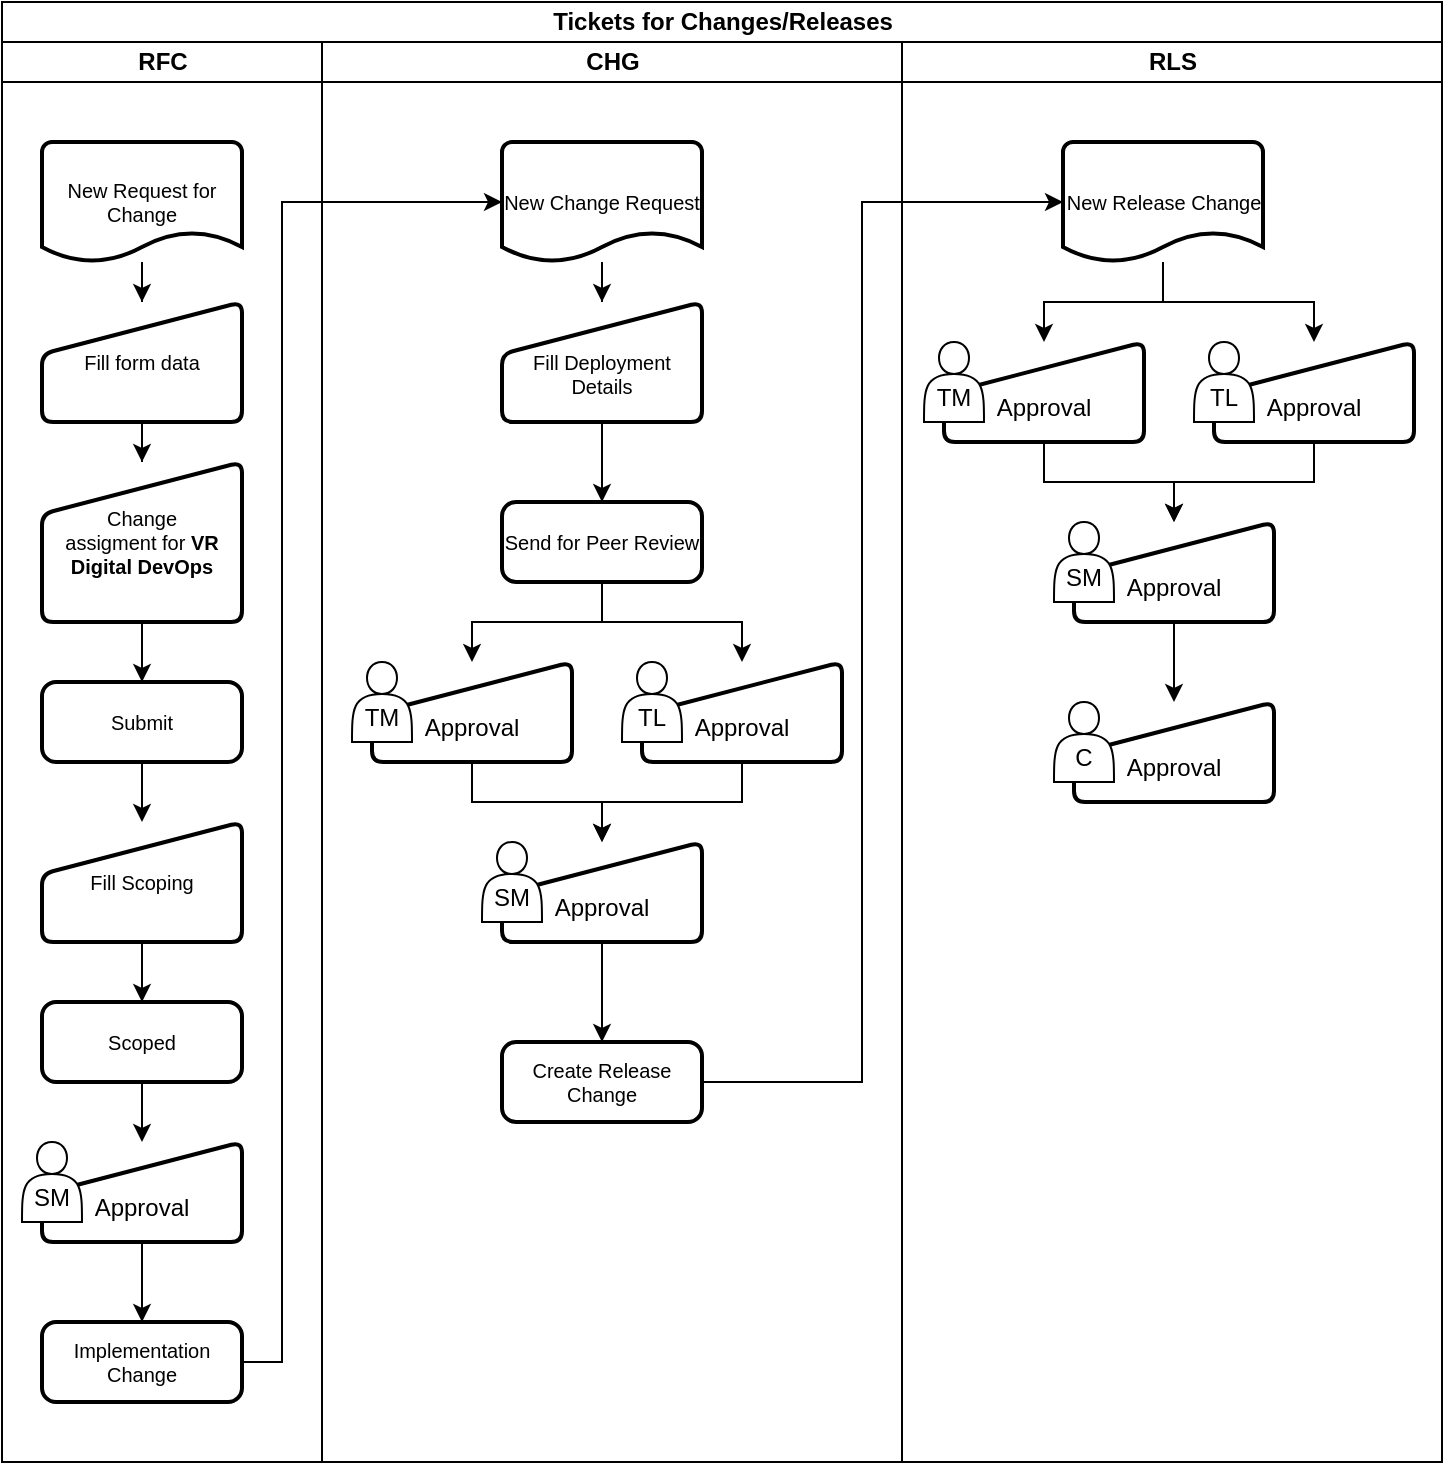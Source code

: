 <mxfile version="21.3.4" type="github" pages="2">
  <diagram id="prtHgNgQTEPvFCAcTncT" name="Page-1">
    <mxGraphModel dx="1434" dy="739" grid="1" gridSize="10" guides="1" tooltips="1" connect="1" arrows="1" fold="1" page="1" pageScale="1" pageWidth="827" pageHeight="1169" math="0" shadow="0">
      <root>
        <mxCell id="0" />
        <mxCell id="1" parent="0" />
        <mxCell id="on3MLtga4FL7BhGuagQa-1" value="Tickets for Changes/Releases" style="swimlane;childLayout=stackLayout;resizeParent=1;resizeParentMax=0;startSize=20;html=1;" vertex="1" parent="1">
          <mxGeometry x="120" y="30" width="720" height="730" as="geometry" />
        </mxCell>
        <mxCell id="on3MLtga4FL7BhGuagQa-2" value="RFC" style="swimlane;startSize=20;html=1;" vertex="1" parent="on3MLtga4FL7BhGuagQa-1">
          <mxGeometry y="20" width="160" height="710" as="geometry" />
        </mxCell>
        <mxCell id="on3MLtga4FL7BhGuagQa-11" style="edgeStyle=orthogonalEdgeStyle;rounded=0;orthogonalLoop=1;jettySize=auto;html=1;" edge="1" parent="on3MLtga4FL7BhGuagQa-2" source="on3MLtga4FL7BhGuagQa-6" target="on3MLtga4FL7BhGuagQa-8">
          <mxGeometry relative="1" as="geometry" />
        </mxCell>
        <mxCell id="on3MLtga4FL7BhGuagQa-6" value="New Request for Change" style="strokeWidth=2;html=1;shape=mxgraph.flowchart.document2;whiteSpace=wrap;size=0.25;fontSize=10;" vertex="1" parent="on3MLtga4FL7BhGuagQa-2">
          <mxGeometry x="20" y="50" width="100" height="60" as="geometry" />
        </mxCell>
        <mxCell id="on3MLtga4FL7BhGuagQa-12" style="edgeStyle=orthogonalEdgeStyle;rounded=0;orthogonalLoop=1;jettySize=auto;html=1;" edge="1" parent="on3MLtga4FL7BhGuagQa-2" source="on3MLtga4FL7BhGuagQa-8" target="on3MLtga4FL7BhGuagQa-9">
          <mxGeometry relative="1" as="geometry" />
        </mxCell>
        <mxCell id="on3MLtga4FL7BhGuagQa-8" value="Fill form data" style="html=1;strokeWidth=2;shape=manualInput;whiteSpace=wrap;rounded=1;size=26;arcSize=11;fontSize=10;" vertex="1" parent="on3MLtga4FL7BhGuagQa-2">
          <mxGeometry x="20" y="130" width="100" height="60" as="geometry" />
        </mxCell>
        <mxCell id="on3MLtga4FL7BhGuagQa-13" style="edgeStyle=orthogonalEdgeStyle;rounded=0;orthogonalLoop=1;jettySize=auto;html=1;" edge="1" parent="on3MLtga4FL7BhGuagQa-2" source="on3MLtga4FL7BhGuagQa-9" target="on3MLtga4FL7BhGuagQa-10">
          <mxGeometry relative="1" as="geometry" />
        </mxCell>
        <mxCell id="on3MLtga4FL7BhGuagQa-9" value="&lt;div&gt;Change &lt;br&gt;&lt;/div&gt;&lt;div&gt;assigment for &lt;b&gt;VR Digital DevOps&lt;/b&gt;&lt;/div&gt;" style="html=1;strokeWidth=2;shape=manualInput;whiteSpace=wrap;rounded=1;size=26;arcSize=11;fontSize=10;" vertex="1" parent="on3MLtga4FL7BhGuagQa-2">
          <mxGeometry x="20" y="210" width="100" height="80" as="geometry" />
        </mxCell>
        <mxCell id="on3MLtga4FL7BhGuagQa-18" style="edgeStyle=orthogonalEdgeStyle;rounded=0;orthogonalLoop=1;jettySize=auto;html=1;" edge="1" parent="on3MLtga4FL7BhGuagQa-2" source="on3MLtga4FL7BhGuagQa-10" target="on3MLtga4FL7BhGuagQa-15">
          <mxGeometry relative="1" as="geometry" />
        </mxCell>
        <mxCell id="on3MLtga4FL7BhGuagQa-10" value="Submit" style="rounded=1;whiteSpace=wrap;html=1;absoluteArcSize=1;arcSize=14;strokeWidth=2;fontSize=10;" vertex="1" parent="on3MLtga4FL7BhGuagQa-2">
          <mxGeometry x="20" y="320" width="100" height="40" as="geometry" />
        </mxCell>
        <mxCell id="on3MLtga4FL7BhGuagQa-19" style="edgeStyle=orthogonalEdgeStyle;rounded=0;orthogonalLoop=1;jettySize=auto;html=1;" edge="1" parent="on3MLtga4FL7BhGuagQa-2" source="on3MLtga4FL7BhGuagQa-15" target="on3MLtga4FL7BhGuagQa-16">
          <mxGeometry relative="1" as="geometry" />
        </mxCell>
        <mxCell id="on3MLtga4FL7BhGuagQa-15" value="Fill Scoping" style="html=1;strokeWidth=2;shape=manualInput;whiteSpace=wrap;rounded=1;size=26;arcSize=11;fontSize=10;" vertex="1" parent="on3MLtga4FL7BhGuagQa-2">
          <mxGeometry x="20" y="390" width="100" height="60" as="geometry" />
        </mxCell>
        <mxCell id="on3MLtga4FL7BhGuagQa-22" style="edgeStyle=orthogonalEdgeStyle;rounded=0;orthogonalLoop=1;jettySize=auto;html=1;" edge="1" parent="on3MLtga4FL7BhGuagQa-2" source="on3MLtga4FL7BhGuagQa-16" target="on3MLtga4FL7BhGuagQa-20">
          <mxGeometry relative="1" as="geometry" />
        </mxCell>
        <mxCell id="on3MLtga4FL7BhGuagQa-16" value="Scoped" style="rounded=1;whiteSpace=wrap;html=1;absoluteArcSize=1;arcSize=14;strokeWidth=2;fontSize=10;" vertex="1" parent="on3MLtga4FL7BhGuagQa-2">
          <mxGeometry x="20" y="480" width="100" height="40" as="geometry" />
        </mxCell>
        <mxCell id="on3MLtga4FL7BhGuagQa-21" value="" style="group" vertex="1" connectable="0" parent="on3MLtga4FL7BhGuagQa-2">
          <mxGeometry x="10" y="550" width="110" height="50" as="geometry" />
        </mxCell>
        <mxCell id="on3MLtga4FL7BhGuagQa-20" value="&lt;br&gt;&lt;div&gt;Approval&lt;/div&gt;" style="html=1;strokeWidth=2;shape=manualInput;whiteSpace=wrap;rounded=1;size=26;arcSize=11;" vertex="1" parent="on3MLtga4FL7BhGuagQa-21">
          <mxGeometry x="10" width="100" height="50" as="geometry" />
        </mxCell>
        <mxCell id="on3MLtga4FL7BhGuagQa-5" value="&lt;div&gt;&lt;br&gt;&lt;/div&gt;&lt;div&gt;SM&lt;/div&gt;" style="shape=actor;whiteSpace=wrap;html=1;" vertex="1" parent="on3MLtga4FL7BhGuagQa-21">
          <mxGeometry width="30" height="40" as="geometry" />
        </mxCell>
        <mxCell id="on3MLtga4FL7BhGuagQa-23" value="Implementation Change" style="rounded=1;whiteSpace=wrap;html=1;absoluteArcSize=1;arcSize=14;strokeWidth=2;fontSize=10;" vertex="1" parent="on3MLtga4FL7BhGuagQa-2">
          <mxGeometry x="20" y="640" width="100" height="40" as="geometry" />
        </mxCell>
        <mxCell id="on3MLtga4FL7BhGuagQa-25" style="edgeStyle=orthogonalEdgeStyle;rounded=0;orthogonalLoop=1;jettySize=auto;html=1;" edge="1" parent="on3MLtga4FL7BhGuagQa-2" source="on3MLtga4FL7BhGuagQa-20" target="on3MLtga4FL7BhGuagQa-23">
          <mxGeometry relative="1" as="geometry" />
        </mxCell>
        <mxCell id="on3MLtga4FL7BhGuagQa-3" value="CHG" style="swimlane;startSize=20;html=1;" vertex="1" parent="on3MLtga4FL7BhGuagQa-1">
          <mxGeometry x="160" y="20" width="290" height="710" as="geometry" />
        </mxCell>
        <mxCell id="on3MLtga4FL7BhGuagQa-53" style="edgeStyle=orthogonalEdgeStyle;rounded=0;orthogonalLoop=1;jettySize=auto;html=1;" edge="1" parent="on3MLtga4FL7BhGuagQa-3" source="on3MLtga4FL7BhGuagQa-14" target="on3MLtga4FL7BhGuagQa-26">
          <mxGeometry relative="1" as="geometry" />
        </mxCell>
        <mxCell id="on3MLtga4FL7BhGuagQa-14" value="New Change Request" style="strokeWidth=2;html=1;shape=mxgraph.flowchart.document2;whiteSpace=wrap;size=0.25;fontSize=10;" vertex="1" parent="on3MLtga4FL7BhGuagQa-3">
          <mxGeometry x="90" y="50" width="100" height="60" as="geometry" />
        </mxCell>
        <mxCell id="on3MLtga4FL7BhGuagQa-54" style="edgeStyle=orthogonalEdgeStyle;rounded=0;orthogonalLoop=1;jettySize=auto;html=1;" edge="1" parent="on3MLtga4FL7BhGuagQa-3" source="on3MLtga4FL7BhGuagQa-26" target="on3MLtga4FL7BhGuagQa-27">
          <mxGeometry relative="1" as="geometry" />
        </mxCell>
        <mxCell id="on3MLtga4FL7BhGuagQa-26" value="&lt;div&gt;&lt;br&gt;&lt;/div&gt;&lt;div&gt;Fill Deployment Details&lt;/div&gt;" style="html=1;strokeWidth=2;shape=manualInput;whiteSpace=wrap;rounded=1;size=26;arcSize=11;fontSize=10;" vertex="1" parent="on3MLtga4FL7BhGuagQa-3">
          <mxGeometry x="90" y="130" width="100" height="60" as="geometry" />
        </mxCell>
        <mxCell id="on3MLtga4FL7BhGuagQa-55" style="edgeStyle=orthogonalEdgeStyle;rounded=0;orthogonalLoop=1;jettySize=auto;html=1;" edge="1" parent="on3MLtga4FL7BhGuagQa-3" source="on3MLtga4FL7BhGuagQa-27" target="on3MLtga4FL7BhGuagQa-33">
          <mxGeometry relative="1" as="geometry" />
        </mxCell>
        <mxCell id="on3MLtga4FL7BhGuagQa-56" style="edgeStyle=orthogonalEdgeStyle;rounded=0;orthogonalLoop=1;jettySize=auto;html=1;" edge="1" parent="on3MLtga4FL7BhGuagQa-3" source="on3MLtga4FL7BhGuagQa-27" target="on3MLtga4FL7BhGuagQa-30">
          <mxGeometry relative="1" as="geometry" />
        </mxCell>
        <mxCell id="on3MLtga4FL7BhGuagQa-27" value="Send for Peer Review" style="rounded=1;whiteSpace=wrap;html=1;absoluteArcSize=1;arcSize=14;strokeWidth=2;fontSize=10;" vertex="1" parent="on3MLtga4FL7BhGuagQa-3">
          <mxGeometry x="90" y="230" width="100" height="40" as="geometry" />
        </mxCell>
        <mxCell id="on3MLtga4FL7BhGuagQa-29" value="" style="group" vertex="1" connectable="0" parent="on3MLtga4FL7BhGuagQa-3">
          <mxGeometry x="15" y="310" width="110" height="50" as="geometry" />
        </mxCell>
        <mxCell id="on3MLtga4FL7BhGuagQa-30" value="&lt;br&gt;&lt;div&gt;Approval&lt;/div&gt;" style="html=1;strokeWidth=2;shape=manualInput;whiteSpace=wrap;rounded=1;size=26;arcSize=11;" vertex="1" parent="on3MLtga4FL7BhGuagQa-29">
          <mxGeometry x="10" width="100" height="50" as="geometry" />
        </mxCell>
        <mxCell id="on3MLtga4FL7BhGuagQa-31" value="&lt;br&gt;&lt;div&gt;TM&lt;/div&gt;" style="shape=actor;whiteSpace=wrap;html=1;" vertex="1" parent="on3MLtga4FL7BhGuagQa-29">
          <mxGeometry width="30" height="40" as="geometry" />
        </mxCell>
        <mxCell id="on3MLtga4FL7BhGuagQa-32" value="" style="group" vertex="1" connectable="0" parent="on3MLtga4FL7BhGuagQa-3">
          <mxGeometry x="150" y="310" width="110" height="50" as="geometry" />
        </mxCell>
        <mxCell id="on3MLtga4FL7BhGuagQa-33" value="&lt;br&gt;&lt;div&gt;Approval&lt;/div&gt;" style="html=1;strokeWidth=2;shape=manualInput;whiteSpace=wrap;rounded=1;size=26;arcSize=11;" vertex="1" parent="on3MLtga4FL7BhGuagQa-32">
          <mxGeometry x="10" width="100" height="50" as="geometry" />
        </mxCell>
        <mxCell id="on3MLtga4FL7BhGuagQa-34" value="&lt;div&gt;&lt;br&gt;&lt;/div&gt;&lt;div&gt;TL&lt;/div&gt;" style="shape=actor;whiteSpace=wrap;html=1;" vertex="1" parent="on3MLtga4FL7BhGuagQa-32">
          <mxGeometry width="30" height="40" as="geometry" />
        </mxCell>
        <mxCell id="on3MLtga4FL7BhGuagQa-35" value="" style="group" vertex="1" connectable="0" parent="on3MLtga4FL7BhGuagQa-3">
          <mxGeometry x="80" y="400" width="110" height="50" as="geometry" />
        </mxCell>
        <mxCell id="on3MLtga4FL7BhGuagQa-36" value="&lt;br&gt;&lt;div&gt;Approval&lt;/div&gt;" style="html=1;strokeWidth=2;shape=manualInput;whiteSpace=wrap;rounded=1;size=26;arcSize=11;" vertex="1" parent="on3MLtga4FL7BhGuagQa-35">
          <mxGeometry x="10" width="100" height="50" as="geometry" />
        </mxCell>
        <mxCell id="on3MLtga4FL7BhGuagQa-37" value="&lt;div&gt;&lt;br&gt;&lt;/div&gt;&lt;div&gt;SM&lt;/div&gt;" style="shape=actor;whiteSpace=wrap;html=1;" vertex="1" parent="on3MLtga4FL7BhGuagQa-35">
          <mxGeometry width="30" height="40" as="geometry" />
        </mxCell>
        <mxCell id="on3MLtga4FL7BhGuagQa-38" value="Create Release Change" style="rounded=1;whiteSpace=wrap;html=1;absoluteArcSize=1;arcSize=14;strokeWidth=2;fontSize=10;" vertex="1" parent="on3MLtga4FL7BhGuagQa-3">
          <mxGeometry x="90" y="500" width="100" height="40" as="geometry" />
        </mxCell>
        <mxCell id="on3MLtga4FL7BhGuagQa-57" style="edgeStyle=orthogonalEdgeStyle;rounded=0;orthogonalLoop=1;jettySize=auto;html=1;" edge="1" parent="on3MLtga4FL7BhGuagQa-3" source="on3MLtga4FL7BhGuagQa-33" target="on3MLtga4FL7BhGuagQa-36">
          <mxGeometry relative="1" as="geometry" />
        </mxCell>
        <mxCell id="on3MLtga4FL7BhGuagQa-58" style="edgeStyle=orthogonalEdgeStyle;rounded=0;orthogonalLoop=1;jettySize=auto;html=1;" edge="1" parent="on3MLtga4FL7BhGuagQa-3" source="on3MLtga4FL7BhGuagQa-30" target="on3MLtga4FL7BhGuagQa-36">
          <mxGeometry relative="1" as="geometry" />
        </mxCell>
        <mxCell id="on3MLtga4FL7BhGuagQa-59" style="edgeStyle=orthogonalEdgeStyle;rounded=0;orthogonalLoop=1;jettySize=auto;html=1;" edge="1" parent="on3MLtga4FL7BhGuagQa-3" source="on3MLtga4FL7BhGuagQa-36" target="on3MLtga4FL7BhGuagQa-38">
          <mxGeometry relative="1" as="geometry" />
        </mxCell>
        <mxCell id="on3MLtga4FL7BhGuagQa-4" value="RLS" style="swimlane;startSize=20;html=1;" vertex="1" parent="on3MLtga4FL7BhGuagQa-1">
          <mxGeometry x="450" y="20" width="270" height="710" as="geometry" />
        </mxCell>
        <mxCell id="on3MLtga4FL7BhGuagQa-61" style="edgeStyle=orthogonalEdgeStyle;rounded=0;orthogonalLoop=1;jettySize=auto;html=1;" edge="1" parent="on3MLtga4FL7BhGuagQa-4" source="on3MLtga4FL7BhGuagQa-39" target="on3MLtga4FL7BhGuagQa-45">
          <mxGeometry relative="1" as="geometry" />
        </mxCell>
        <mxCell id="on3MLtga4FL7BhGuagQa-62" style="edgeStyle=orthogonalEdgeStyle;rounded=0;orthogonalLoop=1;jettySize=auto;html=1;" edge="1" parent="on3MLtga4FL7BhGuagQa-4" source="on3MLtga4FL7BhGuagQa-39" target="on3MLtga4FL7BhGuagQa-42">
          <mxGeometry relative="1" as="geometry" />
        </mxCell>
        <mxCell id="on3MLtga4FL7BhGuagQa-39" value="New Release Change" style="strokeWidth=2;html=1;shape=mxgraph.flowchart.document2;whiteSpace=wrap;size=0.25;fontSize=10;" vertex="1" parent="on3MLtga4FL7BhGuagQa-4">
          <mxGeometry x="80.5" y="50" width="100" height="60" as="geometry" />
        </mxCell>
        <mxCell id="on3MLtga4FL7BhGuagQa-41" value="" style="group" vertex="1" connectable="0" parent="on3MLtga4FL7BhGuagQa-4">
          <mxGeometry x="11" y="150" width="110" height="50" as="geometry" />
        </mxCell>
        <mxCell id="on3MLtga4FL7BhGuagQa-42" value="&lt;br&gt;&lt;div&gt;Approval&lt;/div&gt;" style="html=1;strokeWidth=2;shape=manualInput;whiteSpace=wrap;rounded=1;size=26;arcSize=11;" vertex="1" parent="on3MLtga4FL7BhGuagQa-41">
          <mxGeometry x="10" width="100" height="50" as="geometry" />
        </mxCell>
        <mxCell id="on3MLtga4FL7BhGuagQa-43" value="&lt;br&gt;&lt;div&gt;TM&lt;/div&gt;" style="shape=actor;whiteSpace=wrap;html=1;" vertex="1" parent="on3MLtga4FL7BhGuagQa-41">
          <mxGeometry width="30" height="40" as="geometry" />
        </mxCell>
        <mxCell id="on3MLtga4FL7BhGuagQa-44" value="" style="group" vertex="1" connectable="0" parent="on3MLtga4FL7BhGuagQa-4">
          <mxGeometry x="146" y="150" width="110" height="50" as="geometry" />
        </mxCell>
        <mxCell id="on3MLtga4FL7BhGuagQa-45" value="&lt;br&gt;&lt;div&gt;Approval&lt;/div&gt;" style="html=1;strokeWidth=2;shape=manualInput;whiteSpace=wrap;rounded=1;size=26;arcSize=11;" vertex="1" parent="on3MLtga4FL7BhGuagQa-44">
          <mxGeometry x="10" width="100" height="50" as="geometry" />
        </mxCell>
        <mxCell id="on3MLtga4FL7BhGuagQa-46" value="&lt;div&gt;&lt;br&gt;&lt;/div&gt;&lt;div&gt;TL&lt;/div&gt;" style="shape=actor;whiteSpace=wrap;html=1;" vertex="1" parent="on3MLtga4FL7BhGuagQa-44">
          <mxGeometry width="30" height="40" as="geometry" />
        </mxCell>
        <mxCell id="on3MLtga4FL7BhGuagQa-47" value="" style="group" vertex="1" connectable="0" parent="on3MLtga4FL7BhGuagQa-4">
          <mxGeometry x="76" y="240" width="110" height="50" as="geometry" />
        </mxCell>
        <mxCell id="on3MLtga4FL7BhGuagQa-48" value="&lt;br&gt;&lt;div&gt;Approval&lt;/div&gt;" style="html=1;strokeWidth=2;shape=manualInput;whiteSpace=wrap;rounded=1;size=26;arcSize=11;" vertex="1" parent="on3MLtga4FL7BhGuagQa-47">
          <mxGeometry x="10" width="100" height="50" as="geometry" />
        </mxCell>
        <mxCell id="on3MLtga4FL7BhGuagQa-49" value="&lt;div&gt;&lt;br&gt;&lt;/div&gt;&lt;div&gt;SM&lt;/div&gt;" style="shape=actor;whiteSpace=wrap;html=1;" vertex="1" parent="on3MLtga4FL7BhGuagQa-47">
          <mxGeometry width="30" height="40" as="geometry" />
        </mxCell>
        <mxCell id="on3MLtga4FL7BhGuagQa-50" value="" style="group" vertex="1" connectable="0" parent="on3MLtga4FL7BhGuagQa-4">
          <mxGeometry x="76" y="330" width="110" height="50" as="geometry" />
        </mxCell>
        <mxCell id="on3MLtga4FL7BhGuagQa-51" value="&lt;br&gt;&lt;div&gt;Approval&lt;/div&gt;" style="html=1;strokeWidth=2;shape=manualInput;whiteSpace=wrap;rounded=1;size=26;arcSize=11;" vertex="1" parent="on3MLtga4FL7BhGuagQa-50">
          <mxGeometry x="10" width="100" height="50" as="geometry" />
        </mxCell>
        <mxCell id="on3MLtga4FL7BhGuagQa-52" value="&lt;div&gt;&lt;br&gt;&lt;/div&gt;&lt;div&gt;C&lt;/div&gt;" style="shape=actor;whiteSpace=wrap;html=1;" vertex="1" parent="on3MLtga4FL7BhGuagQa-50">
          <mxGeometry width="30" height="40" as="geometry" />
        </mxCell>
        <mxCell id="on3MLtga4FL7BhGuagQa-63" style="edgeStyle=orthogonalEdgeStyle;rounded=0;orthogonalLoop=1;jettySize=auto;html=1;" edge="1" parent="on3MLtga4FL7BhGuagQa-4" source="on3MLtga4FL7BhGuagQa-45" target="on3MLtga4FL7BhGuagQa-48">
          <mxGeometry relative="1" as="geometry" />
        </mxCell>
        <mxCell id="on3MLtga4FL7BhGuagQa-64" style="edgeStyle=orthogonalEdgeStyle;rounded=0;orthogonalLoop=1;jettySize=auto;html=1;" edge="1" parent="on3MLtga4FL7BhGuagQa-4" source="on3MLtga4FL7BhGuagQa-42" target="on3MLtga4FL7BhGuagQa-48">
          <mxGeometry relative="1" as="geometry" />
        </mxCell>
        <mxCell id="on3MLtga4FL7BhGuagQa-65" style="edgeStyle=orthogonalEdgeStyle;rounded=0;orthogonalLoop=1;jettySize=auto;html=1;" edge="1" parent="on3MLtga4FL7BhGuagQa-4" source="on3MLtga4FL7BhGuagQa-48" target="on3MLtga4FL7BhGuagQa-51">
          <mxGeometry relative="1" as="geometry" />
        </mxCell>
        <mxCell id="on3MLtga4FL7BhGuagQa-24" style="edgeStyle=orthogonalEdgeStyle;rounded=0;orthogonalLoop=1;jettySize=auto;html=1;entryX=0;entryY=0.5;entryDx=0;entryDy=0;entryPerimeter=0;" edge="1" parent="on3MLtga4FL7BhGuagQa-1" source="on3MLtga4FL7BhGuagQa-23" target="on3MLtga4FL7BhGuagQa-14">
          <mxGeometry relative="1" as="geometry">
            <Array as="points">
              <mxPoint x="140" y="680" />
              <mxPoint x="140" y="100" />
            </Array>
          </mxGeometry>
        </mxCell>
        <mxCell id="on3MLtga4FL7BhGuagQa-60" style="edgeStyle=orthogonalEdgeStyle;rounded=0;orthogonalLoop=1;jettySize=auto;html=1;entryX=0;entryY=0.5;entryDx=0;entryDy=0;entryPerimeter=0;" edge="1" parent="on3MLtga4FL7BhGuagQa-1" source="on3MLtga4FL7BhGuagQa-38" target="on3MLtga4FL7BhGuagQa-39">
          <mxGeometry relative="1" as="geometry">
            <Array as="points">
              <mxPoint x="430" y="540" />
              <mxPoint x="430" y="100" />
            </Array>
          </mxGeometry>
        </mxCell>
      </root>
    </mxGraphModel>
  </diagram>
  <diagram id="osFY6MOKwH18N5K75ohq" name="Page-2">
    <mxGraphModel dx="1434" dy="739" grid="1" gridSize="10" guides="1" tooltips="1" connect="1" arrows="1" fold="1" page="1" pageScale="1" pageWidth="850" pageHeight="1100" math="0" shadow="0">
      <root>
        <mxCell id="0" />
        <mxCell id="1" parent="0" />
      </root>
    </mxGraphModel>
  </diagram>
</mxfile>
